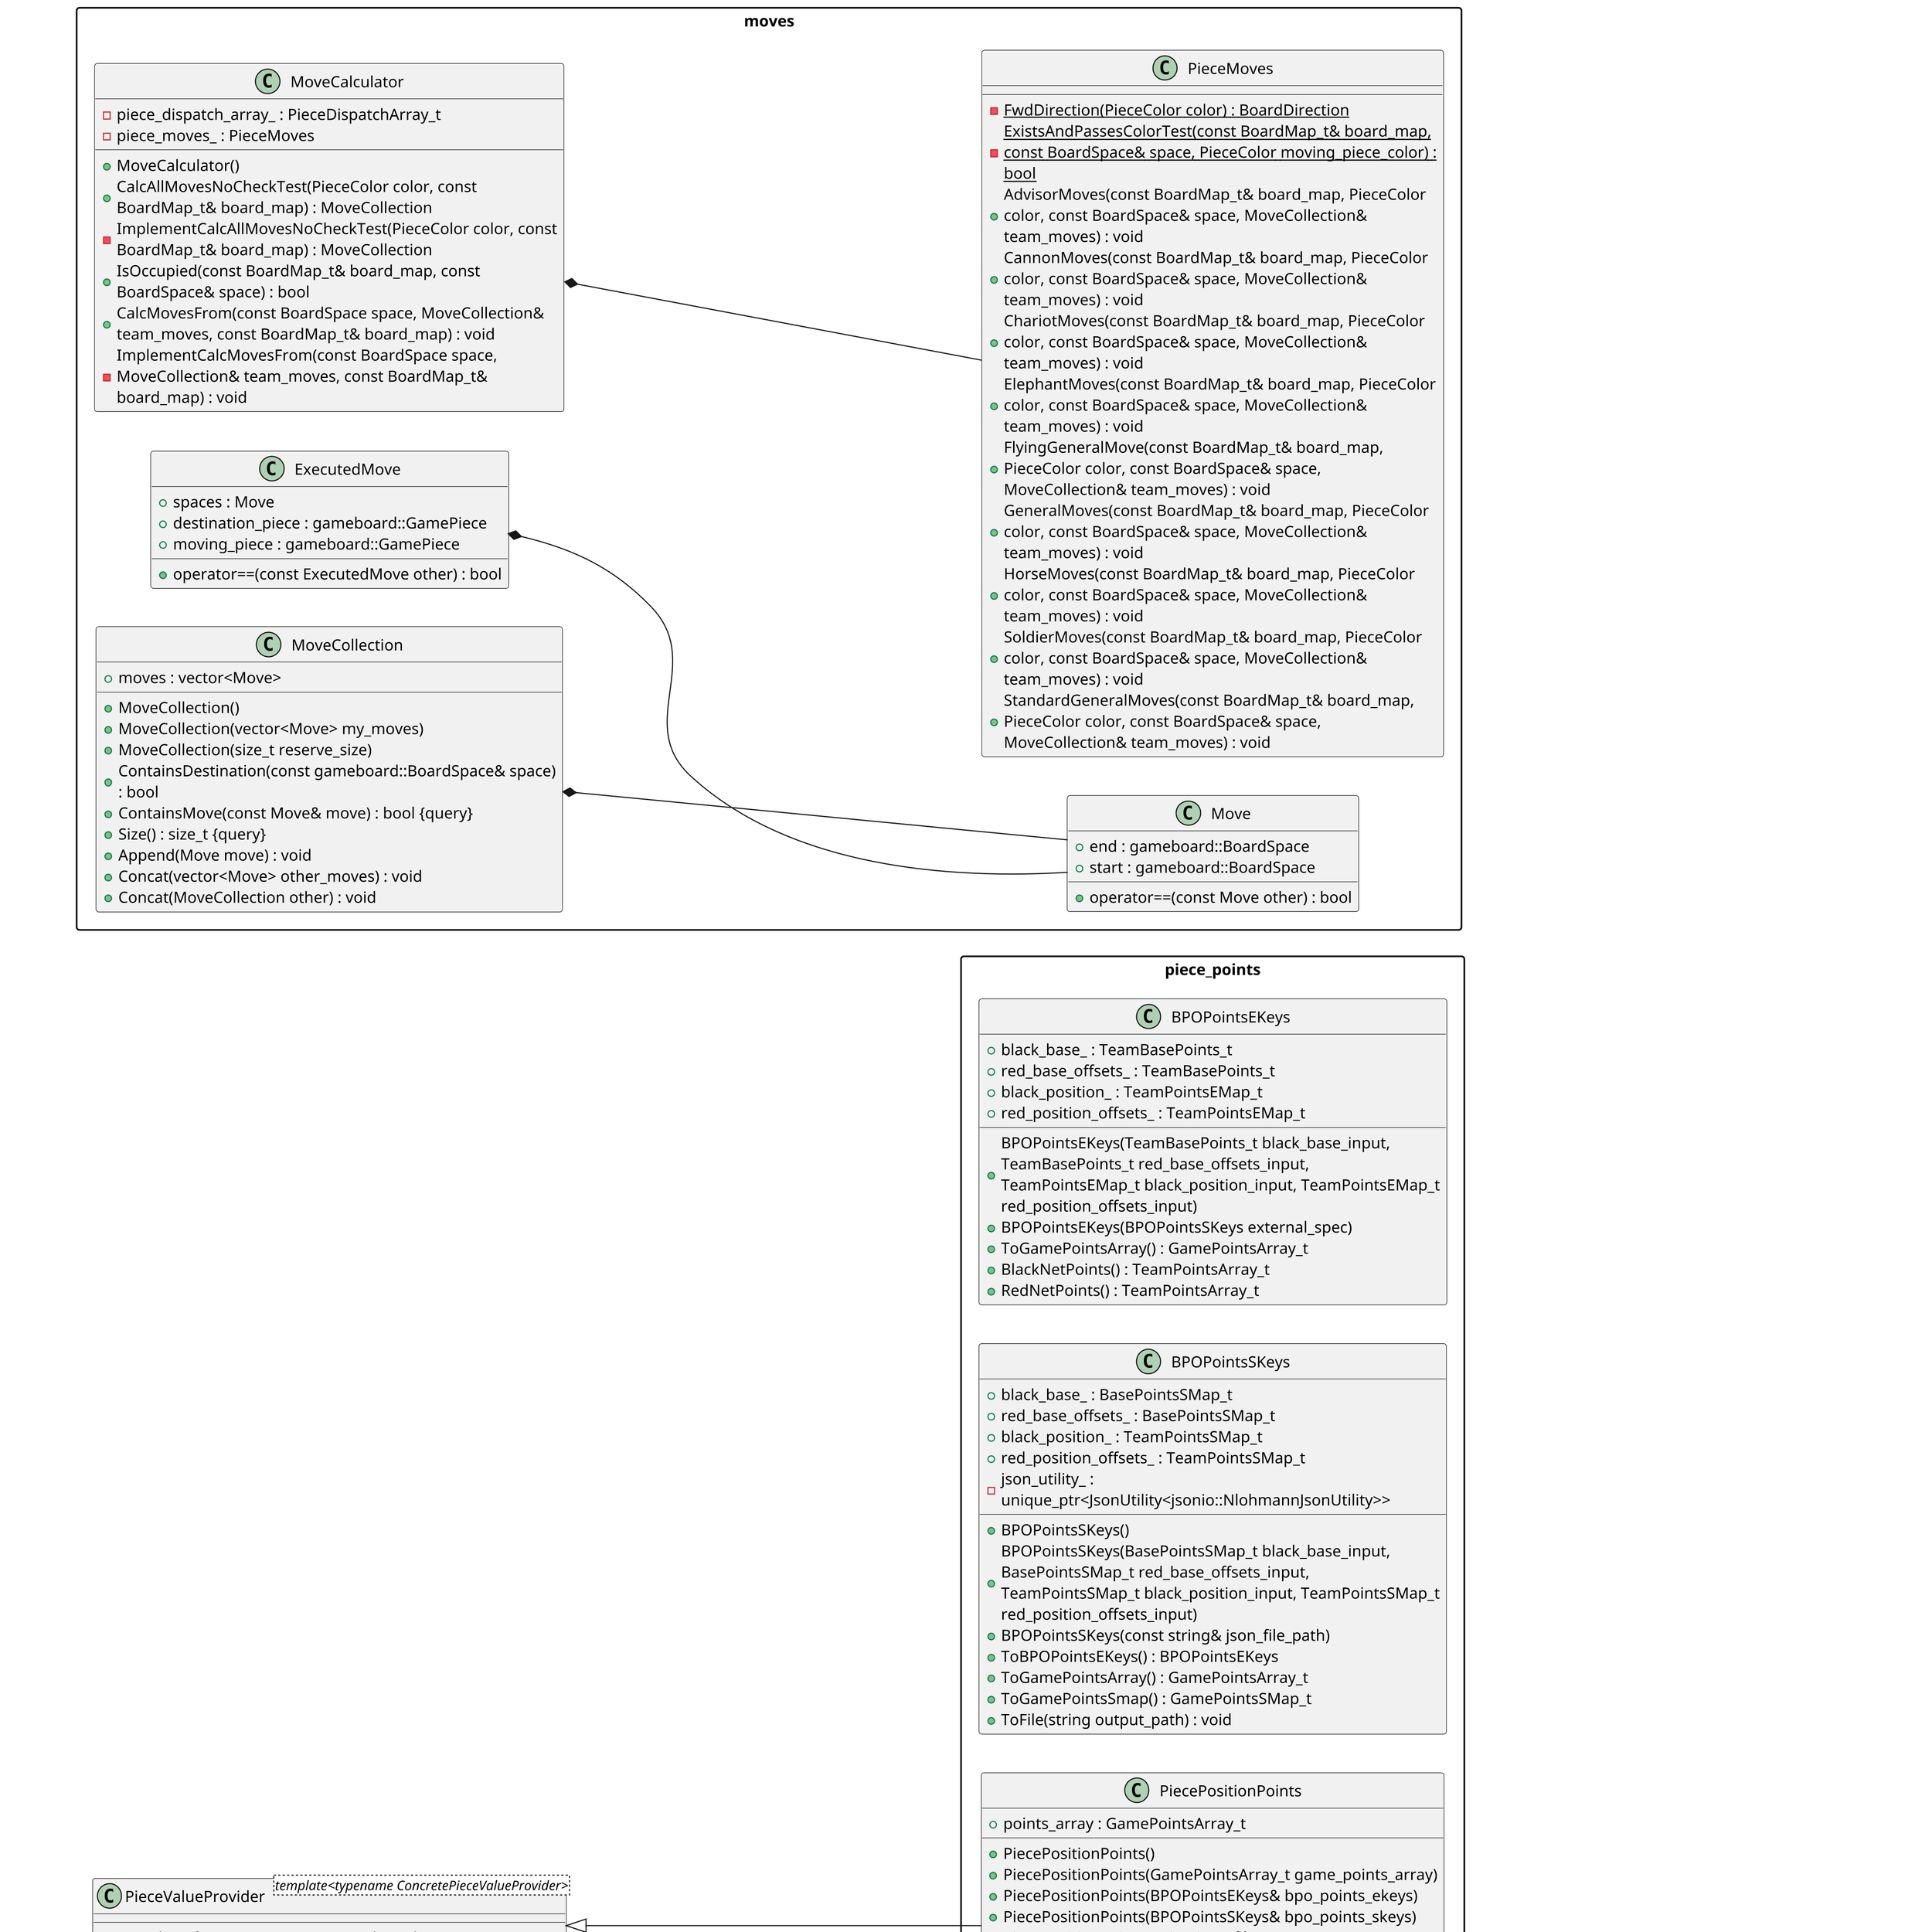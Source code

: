 @startuml
!define RECTANGLE_PACKAGE
skinparam dpi 300
skinparam packageStyle rect
skinparam wrapWidth 400
left to right direction
scale 0.75





/' Objects '/

class BoardStateSummarizer <template<typename ConcreteBoardStateSummarizer, typename KeyType>> {
	+GetState() : ZobristKey_t
	+GetTrData(int search_depth) : moveselection::TranspositionTableSearchResult
	+FullBoardStateCalc(BoardMap_t& board_map) : void
	+RecordTrData(int search_depth, moveselection::MinimaxResultType result_type, moveselection::BestMoves& best_moves) : void
	+UpdateBoardState(const ExecutedMove& move) : void
}


class JsonUtility <template<typename ConcreteJsonUtility>> {
	+Export(T& object, const string file_path) : void
	+Export(piece_points::BPOPointsSKeys& bpo_points, const string file_path) : void
	+Import(T& object, const string file_path) : void
	+Import(piece_points::BPOPointsSKeys& bpo_points, const string file_path) : void
}


class MoveEvaluator <template<typename ConcreteMoveEvaluator>> {
	+SelectMove() : moves::Move
}


class PieceValueProvider <template<typename ConcretePieceValueProvider>> {
	+GetValueOfPieceAtPosition(PieceColor color, PieceType piece_type, BoardSpace space) : Points_t
}


class SpaceInfoProvider <template<typename ConcreteSpaceInfoProvider>> {
	+ExecuteMove(Move move) : ExecutedMove
	+CalcFinalMovesOf(PieceColor color) : MoveCollection
	+GetColor(BoardSpace space) : PieceColor
	+GetType(BoardSpace space) : PieceType
	+GetAllSpacesOccupiedBy(PieceColor color) : vector<BoardSpace>
	+AttachMoveCallback(function<void ( ExecutedMove )> callback) : void
	+UndoMove(ExecutedMove executed_move) : void
}


namespace piece_points {
	class BPOPointsEKeys {
		+BPOPointsEKeys(TeamBasePoints_t black_base_input, TeamBasePoints_t red_base_offsets_input, TeamPointsEMap_t black_position_input, TeamPointsEMap_t red_position_offsets_input)
		+BPOPointsEKeys(BPOPointsSKeys external_spec)
		+ToGamePointsArray() : GamePointsArray_t
		+black_base_ : TeamBasePoints_t
		+red_base_offsets_ : TeamBasePoints_t
		+BlackNetPoints() : TeamPointsArray_t
		+RedNetPoints() : TeamPointsArray_t
		+black_position_ : TeamPointsEMap_t
		+red_position_offsets_ : TeamPointsEMap_t
	}

	class BPOPointsSKeys {
		+BPOPointsSKeys()
		+BPOPointsSKeys(BasePointsSMap_t black_base_input, BasePointsSMap_t red_base_offsets_input, TeamPointsSMap_t black_position_input, TeamPointsSMap_t red_position_offsets_input)
		+BPOPointsSKeys(const string& json_file_path)
		+ToBPOPointsEKeys() : BPOPointsEKeys
		+black_base_ : BasePointsSMap_t
		+red_base_offsets_ : BasePointsSMap_t
		+ToGamePointsArray() : GamePointsArray_t
		+ToGamePointsSmap() : GamePointsSMap_t
		+black_position_ : TeamPointsSMap_t
		+red_position_offsets_ : TeamPointsSMap_t
		-json_utility_ : unique_ptr<JsonUtility<jsonio::NlohmannJsonUtility>>
		+ToFile(string output_path) : void
	}

	class PiecePositionPoints {
		+PiecePositionPoints()
		+PiecePositionPoints(GamePointsArray_t game_points_array)
		+PiecePositionPoints(BPOPointsEKeys& bpo_points_ekeys)
		+PiecePositionPoints(BPOPointsSKeys& bpo_points_skeys)
		+PiecePositionPoints(string json_file)
		+points_array : GamePointsArray_t
		+PointsArraytoEMap() : GamePointsEMap_t
		+PointsArrayToSmap() : GamePointsSMap_t
		+ImplementGetValueOfPieceAtPosition(PieceColor color, PieceType piece_type, BoardSpace space) : Points_t
		+{static} TeamPointsArrayToEMap(TeamPointsArray_t team_array) : TeamPointsEMap_t
	}
}


namespace moveselection {
	class MinimaxMoveEvaluator <template<typename ConcreteSpaceInfoProvider, typename ConcreteBoardStateSummarizer, typename ConcretePieceValueProvider>> {
		+MinimaxMoveEvaluator(PieceColor evaluating_player, int starting_search_depth, ConcreteSpaceInfoProvider& game_board, ConcretePieceValueProvider game_position_points)
		+MinimaxMoveEvaluator(PieceColor evaluating_player, int starting_search_depth, ConcreteSpaceInfoProvider& game_board)
		-EvaluateEndOfGameLeaf(PieceColor cur_player, MinimaxResultType& result_type) : BestMoves
		-EvaluateNonWinLeaf(PieceColor cur_player) : BestMoves
		-MinimaxRec(int remaining_search_depth, int alpha, int beta, PieceColor cur_player, SearchSummary& single_search_summary, bool use_transposition_table) : BestMoves
		-hash_calculator_ : ConcreteBoardStateSummarizer
		-game_position_points_ : ConcretePieceValueProvider
		-game_board_ : ConcreteSpaceInfoProvider&
		+ImplementSelectMove() : Move
		-RunMinimax(SearchSummary& single_search_summary, bool use_transposition_table) : Move
		-evaluating_player_ : PieceColor
		+GetPlayerTotal(PieceColor color) : Points_t
		-GetValueOfPieceAtPosition(PieceColor color, PieceType piece_type, BoardSpace space) : Points_t
		-RateMove(Move move, PieceColor cur_player) : RatedMove
		+StartingSearchDepth() : int
		-num_move_selections_ : int
		-starting_search_depth_ : int
		+GetSearchSummaries() : moveselection::SearchSummaries
		-search_summaries_ : moveselection::SearchSummaries
		+KeySizeBits() : size_t
		-GenerateRankedMoveList(PieceColor cur_player, MoveCollection& cur_player_moves) : std::vector<RatedMove>
	}

	class RandomMoveEvaluator <template<typename ConcreteSpaceInfoProvider>> {
		+RandomMoveEvaluator(PieceColor evaluating_player, ConcreteSpaceInfoProvider& game_board)
		-game_board_ : ConcreteSpaceInfoProvider&
		+ImplementSelectMove() : Move
		-evaluating_player_ : PieceColor
	}

	enum MinimaxResultType {
		kAlphaPrune
		kBetaPrune
		kEvaluatorLoses
		kEvaluatorWins
		kFullyEvaluatedNode
		kMax
		kMin
		kStandardLeaf
		kTrTableHit
		kUnknown
	}

	class BestMoves {
		+best_eval : Points_t
		+best_moves : moves::MoveCollection
	}

	class RatedMove {
		+rating : Points_t
		+move : moves::Move
	}

	class ResultDepthCounts {
		+ResultDepthCounts(int max_search_depth)
		+data : std::vector<std::vector<int>>
		+Update(MinimaxResultType result_type, int search_depth) : void
	}

	class SearchSummaries {
		+NewExtraSearch(int search_depth, int search_number) : SearchSummary&
		+NewFirstSearch(int search_depth) : SearchSummary&
		+extra_searches : std::map<int, SearchSummary>
		+first_searches : std::vector<SearchSummary>
	}

	class SearchSummary {
		+SearchSummary(int max_search_depth)
		+best_moves : BestMoves
		+result_depth_counts : ResultDepthCounts
		+transposition_table_hits : ResultDepthCounts
		+num_nodes : int
		+selected_move : moves::Move
		+time : std::chrono::duration<double, std::nano>
		+GetResultDepthCounts() : std::vector<std::vector<int>>
		+GetTranspositionTableHits() : std::vector<std::vector<int>>
		+SetBestMoves(BestMoves best_moves) : void
		+SetSelectedMove(moves::Move selected_move) : void
		+SetTime(std::chrono::duration<double, std::nano> search_time) : void
		+Update(MinimaxResultType result_type, int search_depth, BestMoves best_moves) : void
		+UpdateTranspositionTableHits(MinimaxResultType result_type, int search_depth) : void
	}

	class TranspositionTableEntry {
		+best_moves : BestMoves
		+result_type : MinimaxResultType
		+Score() : Points_t
		+remaining_search_depth : int
	}

	class TranspositionTableSearchResult {
		+table_entry : TranspositionTableEntry
		+found : bool
	}
}


namespace moves {
	class MoveCalculator {
		+MoveCalculator()
		+CalcAllMovesNoCheckTest(PieceColor color, const BoardMap_t& board_map) : MoveCollection
		-ImplementCalcAllMovesNoCheckTest(PieceColor color, const BoardMap_t& board_map) : MoveCollection
		-piece_dispatch_array_ : PieceDispatchArray_t
		-piece_moves_ : PieceMoves
		+IsOccupied(const BoardMap_t& board_map, const BoardSpace& space) : bool
		+CalcMovesFrom(const BoardSpace space, MoveCollection& team_moves, const BoardMap_t& board_map) : void
		-ImplementCalcMovesFrom(const BoardSpace space, MoveCollection& team_moves, const BoardMap_t& board_map) : void
	}

	class PieceMoves {
		-{static} FwdDirection(PieceColor color) : BoardDirection
		-{static} ExistsAndPassesColorTest(const BoardMap_t& board_map, const BoardSpace& space, PieceColor moving_piece_color) : bool
		+AdvisorMoves(const BoardMap_t& board_map, PieceColor color, const BoardSpace& space, MoveCollection& team_moves) : void
		+CannonMoves(const BoardMap_t& board_map, PieceColor color, const BoardSpace& space, MoveCollection& team_moves) : void
		+ChariotMoves(const BoardMap_t& board_map, PieceColor color, const BoardSpace& space, MoveCollection& team_moves) : void
		+ElephantMoves(const BoardMap_t& board_map, PieceColor color, const BoardSpace& space, MoveCollection& team_moves) : void
		+FlyingGeneralMove(const BoardMap_t& board_map, PieceColor color, const BoardSpace& space, MoveCollection& team_moves) : void
		+GeneralMoves(const BoardMap_t& board_map, PieceColor color, const BoardSpace& space, MoveCollection& team_moves) : void
		+HorseMoves(const BoardMap_t& board_map, PieceColor color, const BoardSpace& space, MoveCollection& team_moves) : void
		+SoldierMoves(const BoardMap_t& board_map, PieceColor color, const BoardSpace& space, MoveCollection& team_moves) : void
		+StandardGeneralMoves(const BoardMap_t& board_map, PieceColor color, const BoardSpace& space, MoveCollection& team_moves) : void
	}

	class ExecutedMove {
		+spaces : Move
		+operator==(const ExecutedMove other) : bool
		+destination_piece : gameboard::GamePiece
		+moving_piece : gameboard::GamePiece
	}

	class Move {
		+operator==(const Move other) : bool
		+end : gameboard::BoardSpace
		+start : gameboard::BoardSpace
	}

	class MoveCollection {
		+MoveCollection()
		+MoveCollection(vector<Move> my_moves)
		+MoveCollection(size_t reserve_size)
		+ContainsDestination(const gameboard::BoardSpace& space) : bool
		+ContainsMove(const Move& move) : bool {query}
		+Size() : size_t {query}
		+moves : vector<Move>
		+Append(Move move) : void
		+Concat(vector<Move> other_moves) : void
		+Concat(MoveCollection other) : void
	}
}


namespace jsonio {
	class NlohmannJsonUtility {
		-ImportToSerializedJson(const string file_path) : nlohmann::json
		-Serialize(piece_points::BPOPointsSKeys& bpo_points) : nlohmann::json
		-Deserialize(nlohmann::json serialized_json, piece_points::BPOPointsSKeys& bpo_points) : void
		-ExportSerializedJson(nlohmann::json serialized_json, const string file_path) : void
		+ImplementExport(T& object, const string file_path) : void
		+ImplementExport(piece_points::BPOPointsSKeys& bpo_points, const string file_path) : void
		+ImplementImport(T& object, const string file_path) : void
		+ImplementImport(piece_points::BPOPointsSKeys& bpo_points, const string file_path) : void
	}
}


namespace gameboard {
	class GameBoard {
		+GameBoard()
		+GameBoard(const BoardMapInt_t starting_board)
		-vector<function<void(ExecutedMove)
		-board_map_ : BoardMap_t
		+map() : BoardMap_t& {query}
		+ImplementExecuteMove(Move move) : ExecutedMove
		+GetOccupant(BoardSpace space) : GamePiece
		-move_calculator_ : MoveCalculator
		+ImplementCalcFinalMovesOf(PieceColor color) : MoveCollection
		+ImplementGetColor(BoardSpace space) : PieceColor
		+ImplementGetType(BoardSpace space) : PieceType
		+IsInCheck(PieceColor color) : bool
		-ViolatesRepeatRule(PieceColor color) : bool
		+GetMoveLog() : std::map<PieceColor , vector<ExecutedMove>>
		-move_log_ : std::map<PieceColor, vector<ExecutedMove>>
		+ImplementGetAllSpacesOccupiedBy(PieceColor color) : vector<BoardSpace>
		-AddToMoveLog(ExecutedMove executed_move) : void
		+ImplementAttachMoveCallback(function<void ( ExecutedMove )> callback) : void
		+ImplementUndoMove(ExecutedMove executed_move) : void
		-RemoveFromMoveLog(ExecutedMove executed_move) : void
		-SetOccupant(BoardSpace space, GamePiece piece) : void
		-UpdateHashCalculator(ExecutedMove executed_move) : void
	}

	enum PieceColor {
		kBlk
		kNul
		kRed
	}

	enum PieceType {
		kAdv
		kCan
		kCha
		kEle
		kGen
		kHor
		kNnn
		kSol
	}

	class BoardDirection {
		+file : BoardIdx_t
		+rank : BoardIdx_t
	}

	class BoardSpace {
		+file : BoardIdx_t
		+rank : BoardIdx_t
		+operator+(const BoardDirection direction) : BoardSpace {query}
		+IsInCastleOf(const PieceColor color) : bool {query}
		+IsInHomelandOf(const PieceColor color) : bool {query}
		+IsOnBoard() : bool {query}
		+operator!=(const BoardSpace other) : bool {query}
		+operator==(const BoardSpace other) : bool {query}
	}

	class CastleEdges {
		+max_file : BoardIdx_t
		+max_rank : BoardIdx_t
		+min_file : BoardIdx_t
		+min_rank : BoardIdx_t
	}

	class GamePiece {
		+GamePiece()
		+GamePiece(int int_piece)
		+GamePiece(PieceType type, PieceColor color)
		+piece_color : PieceColor
		+piece_type : PieceType
		+operator==(const GamePiece& other) : bool {query}
	}
}


namespace boardstate {
	class HashCalculator <template<typename KeyType>> {
		+HashCalculator(ZobristKeys<KeyType> zkeys)
		+HashCalculator()
		+ImplementGetState() : KeyType
		-board_state_ : KeyType
		-transposition_table_ : TranspositionTable<KeyType>
		+ImplementGetTrData(int search_depth) : TranspositionTableSearchResult
		-zkeys_ : ZobristKeys<KeyType>
		+ImplementFullBoardStateCalc(const BoardMap_t& board_map) : void
		+ImplementRecordTrData(int search_depth, MinimaxResultType result_type, BestMoves& best_moves) : void
		+ImplementUpdateBoardState(const ExecutedMove& move) : void
		-_ImplementUpdateBoardState(ExecutedMove move) : void
	}

	class KeyGenerator {
		+KeyGenerator(unsigned long seed)
		+GenerateKey() : T
		-gen_64_ : std::mt19937_64
		+DisplayKey(T key) : void
	}

	class TranspositionTable <template<typename KeyType>> {
		+GetData(KeyType board_state, int remaining_search_depth) : TranspositionTableSearchResult
		-data_ : unordered_map<KeyType, vector<TranspositionTableEntry>>
		+RecordData(KeyType state, int search_depth, MinimaxResultType result_type, BestMoves& best_moves) : void
	}

	class ZobristKeys <template<typename KeyType>> {
		+ZobristKeys()
		+ZobristKeys(uint32_t seed)
		+ZobristKeys(KeyType new_turn_key, GameZarray_t& new_zarray)
		+{static} CreateGameZarray(KeyGenerator key_generator) : GameZarray_t
		+zarray : GameZarray_t
		+GetHashValue(PieceColor color, PieceType piece_type, BoardSpace space) : KeyType
		+turn_key : KeyType
	}
}





/' Inheritance relationships '/

BoardStateSummarizer <|-- boardstate.HashCalculator


JsonUtility <|-- jsonio.NlohmannJsonUtility


MoveEvaluator <|-- moveselection.MinimaxMoveEvaluator


MoveEvaluator <|-- moveselection.RandomMoveEvaluator


PieceValueProvider <|-- piece_points.PiecePositionPoints


SpaceInfoProvider <|-- gameboard.GameBoard





/' Aggregation relationships '/

moves.ExecutedMove *-- moves.Move


gameboard.GameBoard *-- gameboard.PieceColor


gameboard.GamePiece *-- gameboard.PieceColor


gameboard.GamePiece *-- gameboard.PieceType


boardstate.HashCalculator *-- boardstate.TranspositionTable


boardstate.HashCalculator *-- boardstate.ZobristKeys


moveselection.MinimaxMoveEvaluator *-- moveselection.SearchSummaries


moves.MoveCalculator *-- moves.PieceMoves


moves.MoveCollection *-- moves.Move


moveselection.SearchSummaries "2" *-- moveselection.SearchSummary


moveselection.SearchSummary *-- moveselection.BestMoves


moveselection.SearchSummary "2" *-- moveselection.ResultDepthCounts


moveselection.TranspositionTableEntry *-- moveselection.BestMoves


moveselection.TranspositionTableEntry *-- moveselection.MinimaxResultType


moveselection.TranspositionTableSearchResult *-- moveselection.TranspositionTableEntry






/' Nested objects '/



@enduml
